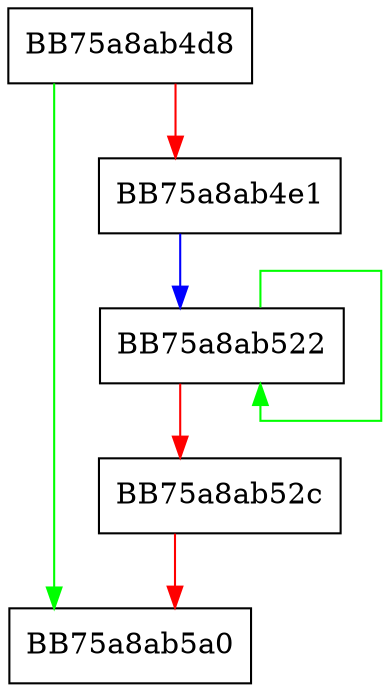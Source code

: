 digraph LogSampleSubmissionAttempt {
  node [shape="box"];
  graph [splines=ortho];
  BB75a8ab4d8 -> BB75a8ab5a0 [color="green"];
  BB75a8ab4d8 -> BB75a8ab4e1 [color="red"];
  BB75a8ab4e1 -> BB75a8ab522 [color="blue"];
  BB75a8ab522 -> BB75a8ab522 [color="green"];
  BB75a8ab522 -> BB75a8ab52c [color="red"];
  BB75a8ab52c -> BB75a8ab5a0 [color="red"];
}